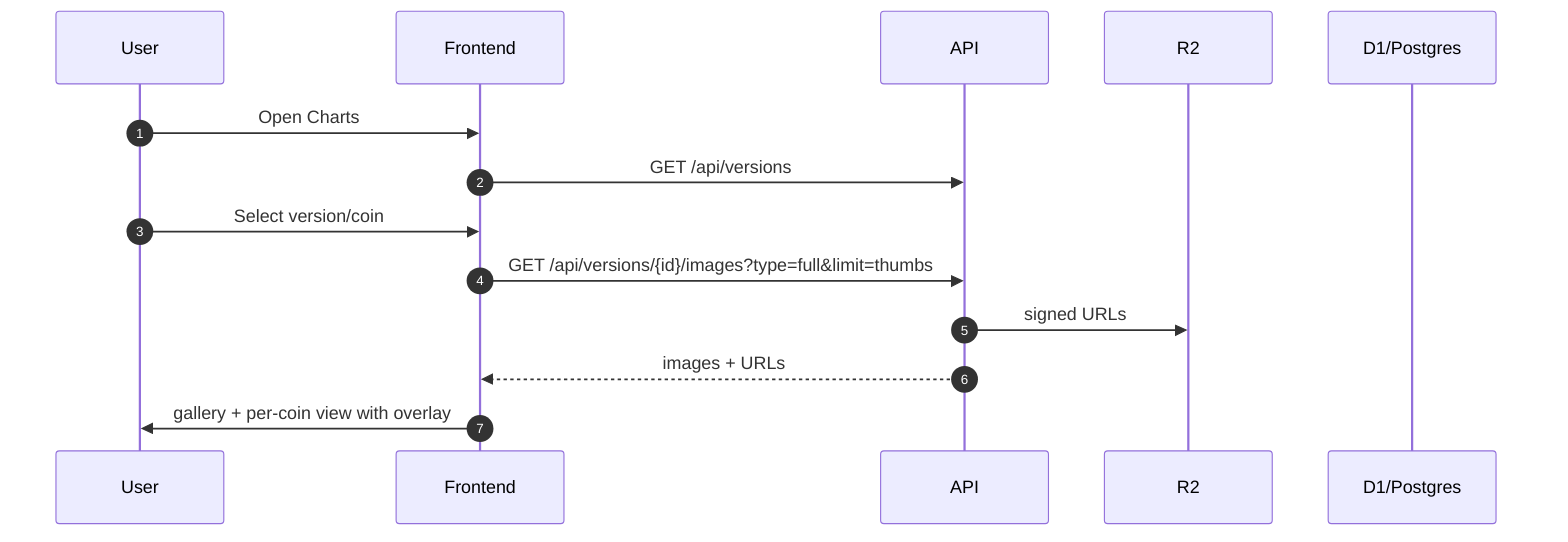 sequenceDiagram
  autonumber
  participant U as User
  participant FE as Frontend
  participant API as API
  participant R2 as R2
  participant DB as D1/Postgres

  U->>FE: Open Charts
  FE->>API: GET /api/versions
  U->>FE: Select version/coin
  FE->>API: GET /api/versions/{id}/images?type=full&limit=thumbs
  API->>R2: signed URLs
  API-->>FE: images + URLs
  FE->>U: gallery + per-coin view with overlay
